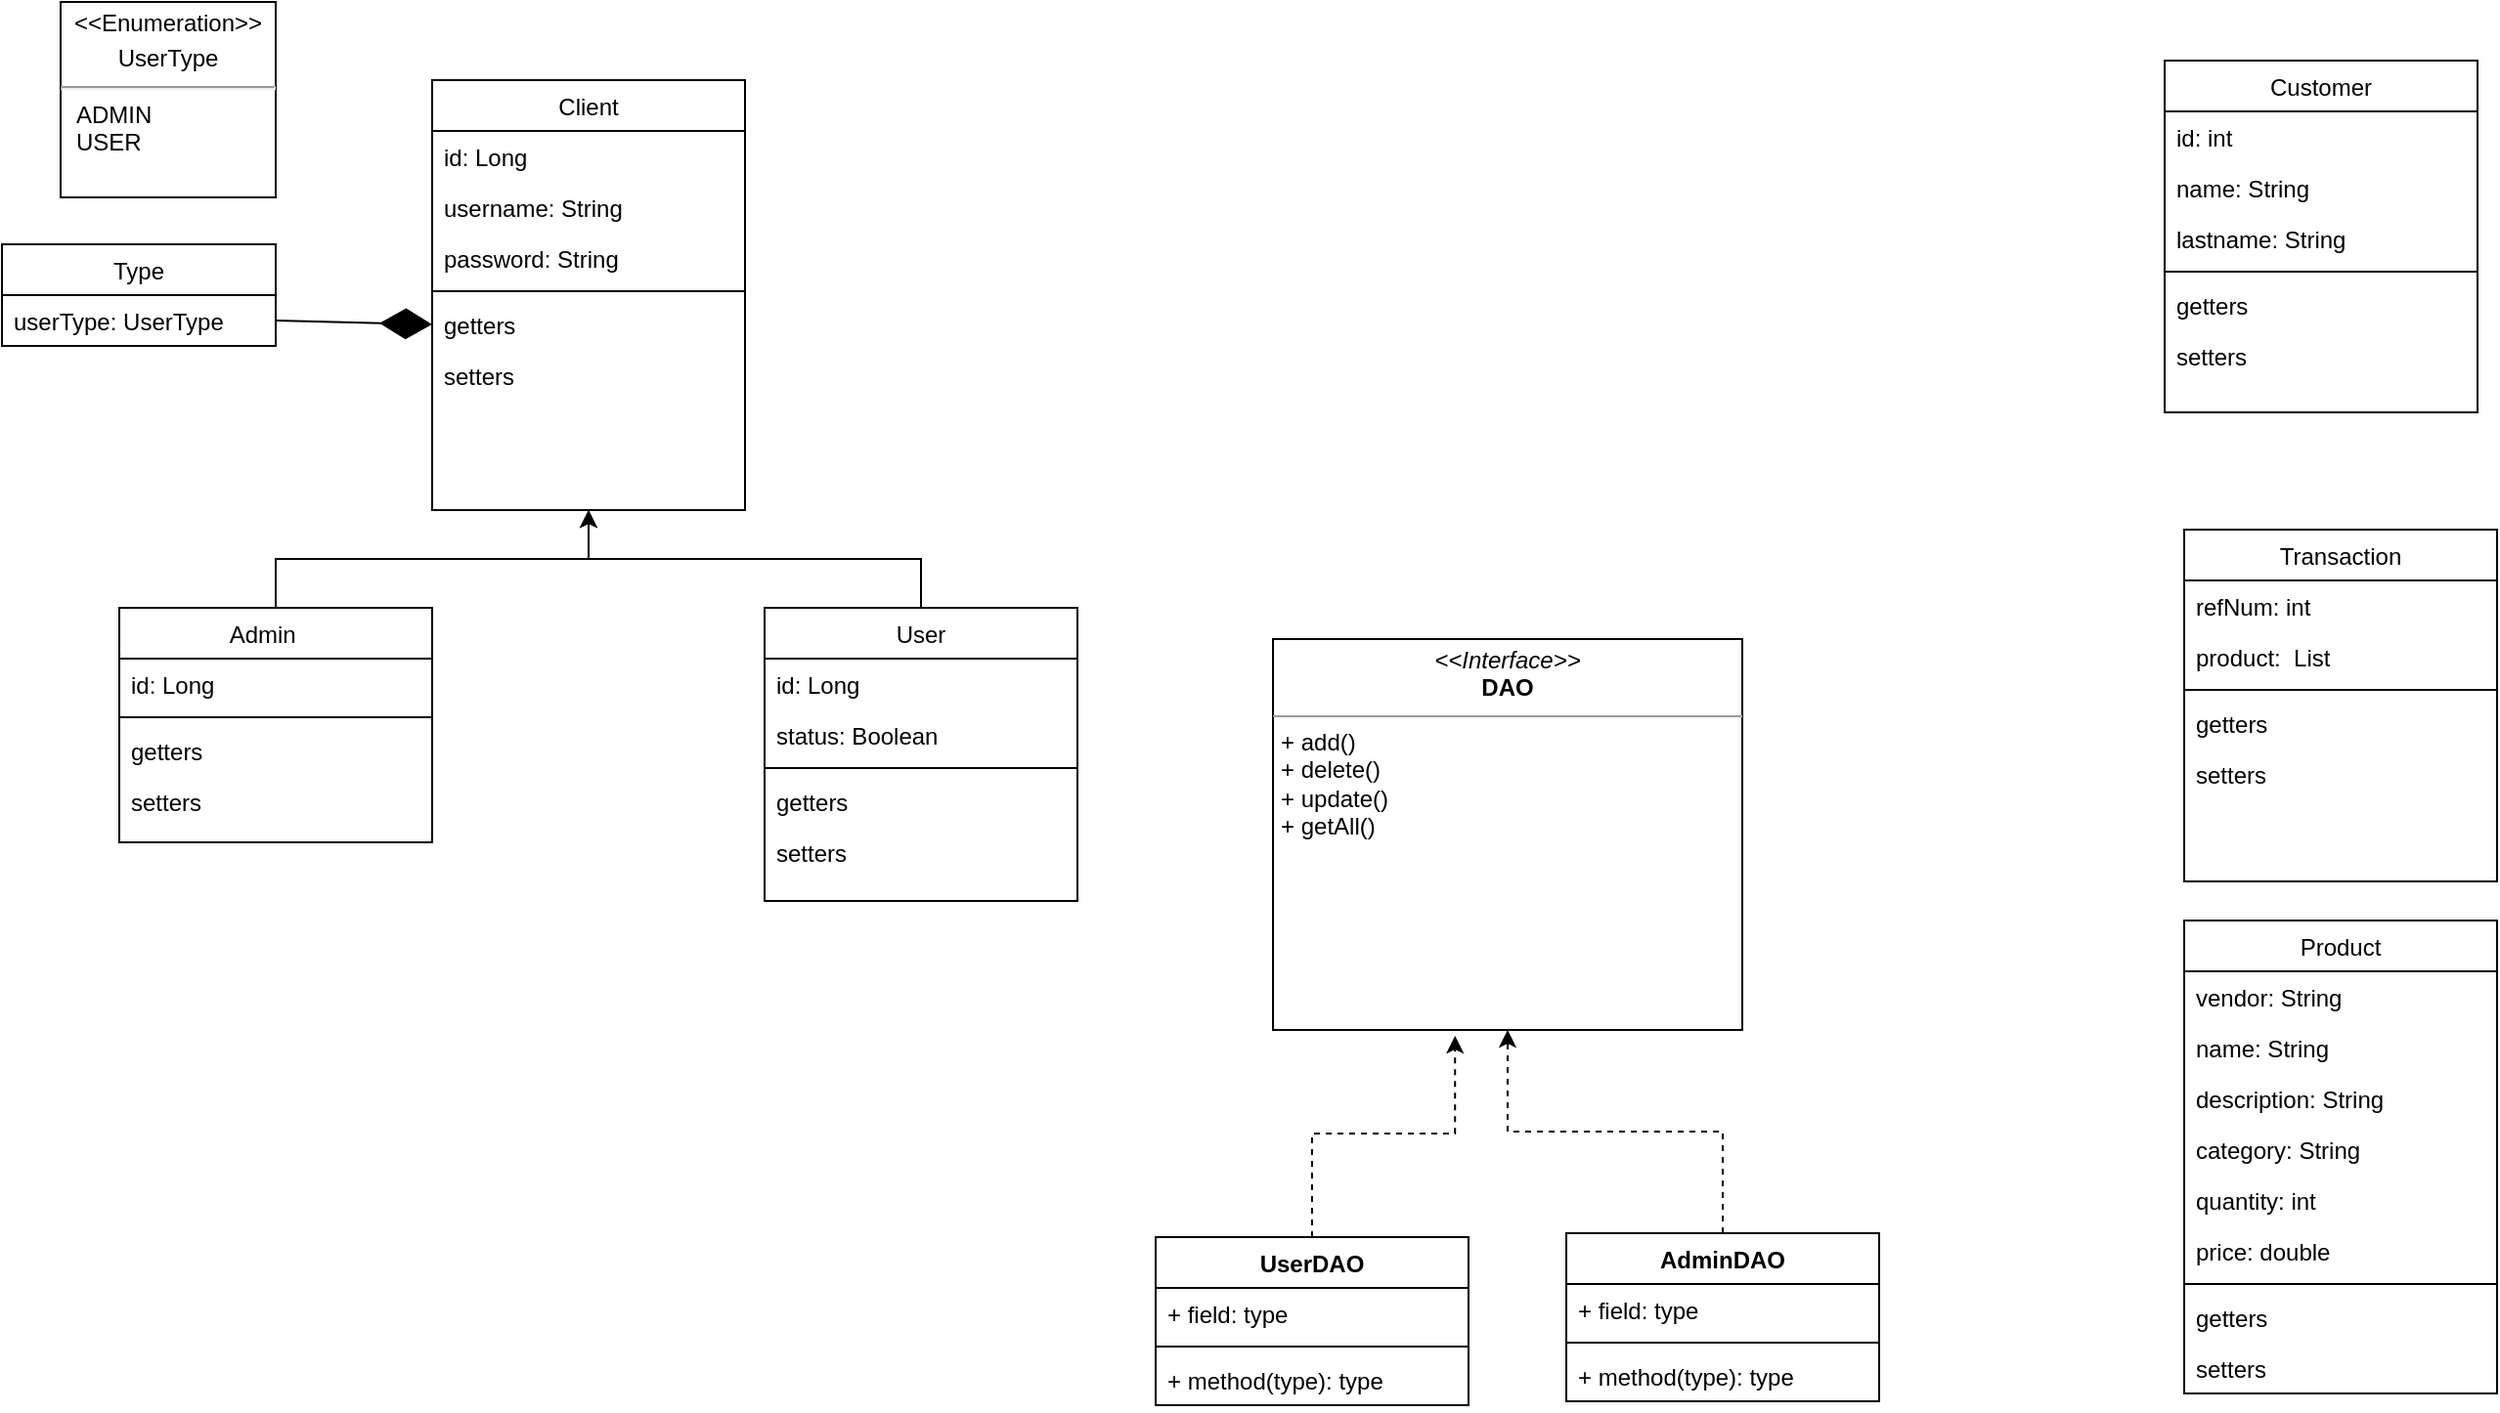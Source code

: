 <mxfile version="15.2.9" type="github"><diagram id="jYnmQTw-P0dJjfrdQT4h" name="Page-1"><mxGraphModel dx="1447" dy="820" grid="1" gridSize="10" guides="1" tooltips="1" connect="1" arrows="1" fold="1" page="1" pageScale="1" pageWidth="827" pageHeight="1169" math="0" shadow="0"><root><mxCell id="WIyWlLk6GJQsqaUBKTNV-0"/><mxCell id="WIyWlLk6GJQsqaUBKTNV-1" parent="WIyWlLk6GJQsqaUBKTNV-0"/><mxCell id="zkfFHV4jXpPFQw0GAbJ--0" value="Client" style="swimlane;fontStyle=0;align=center;verticalAlign=top;childLayout=stackLayout;horizontal=1;startSize=26;horizontalStack=0;resizeParent=1;resizeLast=0;collapsible=1;marginBottom=0;rounded=0;shadow=0;strokeWidth=1;" parent="WIyWlLk6GJQsqaUBKTNV-1" vertex="1"><mxGeometry x="270" y="50" width="160" height="220" as="geometry"><mxRectangle x="220" y="120" width="160" height="26" as="alternateBounds"/></mxGeometry></mxCell><mxCell id="zkfFHV4jXpPFQw0GAbJ--1" value="id: Long" style="text;align=left;verticalAlign=top;spacingLeft=4;spacingRight=4;overflow=hidden;rotatable=0;points=[[0,0.5],[1,0.5]];portConstraint=eastwest;" parent="zkfFHV4jXpPFQw0GAbJ--0" vertex="1"><mxGeometry y="26" width="160" height="26" as="geometry"/></mxCell><mxCell id="zkfFHV4jXpPFQw0GAbJ--2" value="username: String" style="text;align=left;verticalAlign=top;spacingLeft=4;spacingRight=4;overflow=hidden;rotatable=0;points=[[0,0.5],[1,0.5]];portConstraint=eastwest;rounded=0;shadow=0;html=0;" parent="zkfFHV4jXpPFQw0GAbJ--0" vertex="1"><mxGeometry y="52" width="160" height="26" as="geometry"/></mxCell><mxCell id="zkfFHV4jXpPFQw0GAbJ--3" value="password: String" style="text;align=left;verticalAlign=top;spacingLeft=4;spacingRight=4;overflow=hidden;rotatable=0;points=[[0,0.5],[1,0.5]];portConstraint=eastwest;rounded=0;shadow=0;html=0;" parent="zkfFHV4jXpPFQw0GAbJ--0" vertex="1"><mxGeometry y="78" width="160" height="26" as="geometry"/></mxCell><mxCell id="zkfFHV4jXpPFQw0GAbJ--4" value="" style="line;html=1;strokeWidth=1;align=left;verticalAlign=middle;spacingTop=-1;spacingLeft=3;spacingRight=3;rotatable=0;labelPosition=right;points=[];portConstraint=eastwest;" parent="zkfFHV4jXpPFQw0GAbJ--0" vertex="1"><mxGeometry y="104" width="160" height="8" as="geometry"/></mxCell><mxCell id="zkfFHV4jXpPFQw0GAbJ--5" value="getters" style="text;align=left;verticalAlign=top;spacingLeft=4;spacingRight=4;overflow=hidden;rotatable=0;points=[[0,0.5],[1,0.5]];portConstraint=eastwest;" parent="zkfFHV4jXpPFQw0GAbJ--0" vertex="1"><mxGeometry y="112" width="160" height="26" as="geometry"/></mxCell><mxCell id="MRIkemMSPU5hLv3uks3U-3" value="setters" style="text;align=left;verticalAlign=top;spacingLeft=4;spacingRight=4;overflow=hidden;rotatable=0;points=[[0,0.5],[1,0.5]];portConstraint=eastwest;" parent="zkfFHV4jXpPFQw0GAbJ--0" vertex="1"><mxGeometry y="138" width="160" height="26" as="geometry"/></mxCell><mxCell id="MRIkemMSPU5hLv3uks3U-31" value="&lt;p style=&quot;margin: 4px 0px 0px ; text-align: center&quot;&gt;&amp;lt;&amp;lt;Enumeration&amp;gt;&amp;gt;&lt;/p&gt;&lt;p style=&quot;margin: 4px 0px 0px ; text-align: center&quot;&gt;UserType&lt;/p&gt;&lt;hr&gt;&lt;p style=&quot;margin: 0px ; margin-left: 8px&quot;&gt;ADMIN&lt;/p&gt;&lt;p style=&quot;margin: 0px ; margin-left: 8px&quot;&gt;USER&lt;/p&gt;" style="verticalAlign=top;align=left;overflow=fill;fontSize=12;fontFamily=Helvetica;html=1;" parent="WIyWlLk6GJQsqaUBKTNV-1" vertex="1"><mxGeometry x="80" y="10" width="110" height="100" as="geometry"/></mxCell><mxCell id="MRIkemMSPU5hLv3uks3U-33" value="Customer" style="swimlane;fontStyle=0;align=center;verticalAlign=top;childLayout=stackLayout;horizontal=1;startSize=26;horizontalStack=0;resizeParent=1;resizeLast=0;collapsible=1;marginBottom=0;rounded=0;shadow=0;strokeWidth=1;" parent="WIyWlLk6GJQsqaUBKTNV-1" vertex="1"><mxGeometry x="1156" y="40" width="160" height="180" as="geometry"><mxRectangle x="220" y="120" width="160" height="26" as="alternateBounds"/></mxGeometry></mxCell><mxCell id="MRIkemMSPU5hLv3uks3U-34" value="id: int" style="text;align=left;verticalAlign=top;spacingLeft=4;spacingRight=4;overflow=hidden;rotatable=0;points=[[0,0.5],[1,0.5]];portConstraint=eastwest;" parent="MRIkemMSPU5hLv3uks3U-33" vertex="1"><mxGeometry y="26" width="160" height="26" as="geometry"/></mxCell><mxCell id="MRIkemMSPU5hLv3uks3U-35" value="name: String" style="text;align=left;verticalAlign=top;spacingLeft=4;spacingRight=4;overflow=hidden;rotatable=0;points=[[0,0.5],[1,0.5]];portConstraint=eastwest;rounded=0;shadow=0;html=0;" parent="MRIkemMSPU5hLv3uks3U-33" vertex="1"><mxGeometry y="52" width="160" height="26" as="geometry"/></mxCell><mxCell id="MRIkemMSPU5hLv3uks3U-36" value="lastname: String" style="text;align=left;verticalAlign=top;spacingLeft=4;spacingRight=4;overflow=hidden;rotatable=0;points=[[0,0.5],[1,0.5]];portConstraint=eastwest;rounded=0;shadow=0;html=0;" parent="MRIkemMSPU5hLv3uks3U-33" vertex="1"><mxGeometry y="78" width="160" height="26" as="geometry"/></mxCell><mxCell id="MRIkemMSPU5hLv3uks3U-39" value="" style="line;html=1;strokeWidth=1;align=left;verticalAlign=middle;spacingTop=-1;spacingLeft=3;spacingRight=3;rotatable=0;labelPosition=right;points=[];portConstraint=eastwest;" parent="MRIkemMSPU5hLv3uks3U-33" vertex="1"><mxGeometry y="104" width="160" height="8" as="geometry"/></mxCell><mxCell id="MRIkemMSPU5hLv3uks3U-40" value="getters" style="text;align=left;verticalAlign=top;spacingLeft=4;spacingRight=4;overflow=hidden;rotatable=0;points=[[0,0.5],[1,0.5]];portConstraint=eastwest;" parent="MRIkemMSPU5hLv3uks3U-33" vertex="1"><mxGeometry y="112" width="160" height="26" as="geometry"/></mxCell><mxCell id="MRIkemMSPU5hLv3uks3U-41" value="setters" style="text;align=left;verticalAlign=top;spacingLeft=4;spacingRight=4;overflow=hidden;rotatable=0;points=[[0,0.5],[1,0.5]];portConstraint=eastwest;" parent="MRIkemMSPU5hLv3uks3U-33" vertex="1"><mxGeometry y="138" width="160" height="26" as="geometry"/></mxCell><mxCell id="0JB-8NEKYNpD6FnsVSxN-0" style="edgeStyle=orthogonalEdgeStyle;rounded=0;orthogonalLoop=1;jettySize=auto;html=1;entryX=0.5;entryY=1;entryDx=0;entryDy=0;" parent="WIyWlLk6GJQsqaUBKTNV-1" source="JAgcDg9ZHxLNqCA2ZPG6-0" target="zkfFHV4jXpPFQw0GAbJ--0" edge="1"><mxGeometry relative="1" as="geometry"/></mxCell><mxCell id="JAgcDg9ZHxLNqCA2ZPG6-0" value="Admin    " style="swimlane;fontStyle=0;align=center;verticalAlign=top;childLayout=stackLayout;horizontal=1;startSize=26;horizontalStack=0;resizeParent=1;resizeLast=0;collapsible=1;marginBottom=0;rounded=0;shadow=0;strokeWidth=1;" parent="WIyWlLk6GJQsqaUBKTNV-1" vertex="1"><mxGeometry x="110" y="320" width="160" height="120" as="geometry"><mxRectangle x="220" y="120" width="160" height="26" as="alternateBounds"/></mxGeometry></mxCell><mxCell id="JAgcDg9ZHxLNqCA2ZPG6-1" value="id: Long" style="text;align=left;verticalAlign=top;spacingLeft=4;spacingRight=4;overflow=hidden;rotatable=0;points=[[0,0.5],[1,0.5]];portConstraint=eastwest;" parent="JAgcDg9ZHxLNqCA2ZPG6-0" vertex="1"><mxGeometry y="26" width="160" height="26" as="geometry"/></mxCell><mxCell id="JAgcDg9ZHxLNqCA2ZPG6-6" value="" style="line;html=1;strokeWidth=1;align=left;verticalAlign=middle;spacingTop=-1;spacingLeft=3;spacingRight=3;rotatable=0;labelPosition=right;points=[];portConstraint=eastwest;" parent="JAgcDg9ZHxLNqCA2ZPG6-0" vertex="1"><mxGeometry y="52" width="160" height="8" as="geometry"/></mxCell><mxCell id="JAgcDg9ZHxLNqCA2ZPG6-7" value="getters" style="text;align=left;verticalAlign=top;spacingLeft=4;spacingRight=4;overflow=hidden;rotatable=0;points=[[0,0.5],[1,0.5]];portConstraint=eastwest;" parent="JAgcDg9ZHxLNqCA2ZPG6-0" vertex="1"><mxGeometry y="60" width="160" height="26" as="geometry"/></mxCell><mxCell id="JAgcDg9ZHxLNqCA2ZPG6-8" value="setters" style="text;align=left;verticalAlign=top;spacingLeft=4;spacingRight=4;overflow=hidden;rotatable=0;points=[[0,0.5],[1,0.5]];portConstraint=eastwest;" parent="JAgcDg9ZHxLNqCA2ZPG6-0" vertex="1"><mxGeometry y="86" width="160" height="26" as="geometry"/></mxCell><mxCell id="0JB-8NEKYNpD6FnsVSxN-1" style="edgeStyle=orthogonalEdgeStyle;rounded=0;orthogonalLoop=1;jettySize=auto;html=1;entryX=0.5;entryY=1;entryDx=0;entryDy=0;exitX=0.5;exitY=0;exitDx=0;exitDy=0;" parent="WIyWlLk6GJQsqaUBKTNV-1" source="JAgcDg9ZHxLNqCA2ZPG6-18" target="zkfFHV4jXpPFQw0GAbJ--0" edge="1"><mxGeometry relative="1" as="geometry"><mxPoint x="520" y="310" as="sourcePoint"/></mxGeometry></mxCell><mxCell id="JAgcDg9ZHxLNqCA2ZPG6-18" value="User" style="swimlane;fontStyle=0;align=center;verticalAlign=top;childLayout=stackLayout;horizontal=1;startSize=26;horizontalStack=0;resizeParent=1;resizeLast=0;collapsible=1;marginBottom=0;rounded=0;shadow=0;strokeWidth=1;" parent="WIyWlLk6GJQsqaUBKTNV-1" vertex="1"><mxGeometry x="440" y="320" width="160" height="150" as="geometry"><mxRectangle x="220" y="120" width="160" height="26" as="alternateBounds"/></mxGeometry></mxCell><mxCell id="JAgcDg9ZHxLNqCA2ZPG6-19" value="id: Long" style="text;align=left;verticalAlign=top;spacingLeft=4;spacingRight=4;overflow=hidden;rotatable=0;points=[[0,0.5],[1,0.5]];portConstraint=eastwest;" parent="JAgcDg9ZHxLNqCA2ZPG6-18" vertex="1"><mxGeometry y="26" width="160" height="26" as="geometry"/></mxCell><mxCell id="JAgcDg9ZHxLNqCA2ZPG6-23" value="status: Boolean" style="text;align=left;verticalAlign=top;spacingLeft=4;spacingRight=4;overflow=hidden;rotatable=0;points=[[0,0.5],[1,0.5]];portConstraint=eastwest;rounded=0;shadow=0;html=0;" parent="JAgcDg9ZHxLNqCA2ZPG6-18" vertex="1"><mxGeometry y="52" width="160" height="26" as="geometry"/></mxCell><mxCell id="JAgcDg9ZHxLNqCA2ZPG6-24" value="" style="line;html=1;strokeWidth=1;align=left;verticalAlign=middle;spacingTop=-1;spacingLeft=3;spacingRight=3;rotatable=0;labelPosition=right;points=[];portConstraint=eastwest;" parent="JAgcDg9ZHxLNqCA2ZPG6-18" vertex="1"><mxGeometry y="78" width="160" height="8" as="geometry"/></mxCell><mxCell id="JAgcDg9ZHxLNqCA2ZPG6-25" value="getters" style="text;align=left;verticalAlign=top;spacingLeft=4;spacingRight=4;overflow=hidden;rotatable=0;points=[[0,0.5],[1,0.5]];portConstraint=eastwest;" parent="JAgcDg9ZHxLNqCA2ZPG6-18" vertex="1"><mxGeometry y="86" width="160" height="26" as="geometry"/></mxCell><mxCell id="JAgcDg9ZHxLNqCA2ZPG6-26" value="setters" style="text;align=left;verticalAlign=top;spacingLeft=4;spacingRight=4;overflow=hidden;rotatable=0;points=[[0,0.5],[1,0.5]];portConstraint=eastwest;" parent="JAgcDg9ZHxLNqCA2ZPG6-18" vertex="1"><mxGeometry y="112" width="160" height="26" as="geometry"/></mxCell><mxCell id="JAgcDg9ZHxLNqCA2ZPG6-31" value="Product" style="swimlane;fontStyle=0;align=center;verticalAlign=top;childLayout=stackLayout;horizontal=1;startSize=26;horizontalStack=0;resizeParent=1;resizeLast=0;collapsible=1;marginBottom=0;rounded=0;shadow=0;strokeWidth=1;" parent="WIyWlLk6GJQsqaUBKTNV-1" vertex="1"><mxGeometry x="1166" y="480" width="160" height="242" as="geometry"><mxRectangle x="220" y="120" width="160" height="26" as="alternateBounds"/></mxGeometry></mxCell><mxCell id="JAgcDg9ZHxLNqCA2ZPG6-32" value="vendor: String" style="text;align=left;verticalAlign=top;spacingLeft=4;spacingRight=4;overflow=hidden;rotatable=0;points=[[0,0.5],[1,0.5]];portConstraint=eastwest;" parent="JAgcDg9ZHxLNqCA2ZPG6-31" vertex="1"><mxGeometry y="26" width="160" height="26" as="geometry"/></mxCell><mxCell id="JAgcDg9ZHxLNqCA2ZPG6-33" value="name: String" style="text;align=left;verticalAlign=top;spacingLeft=4;spacingRight=4;overflow=hidden;rotatable=0;points=[[0,0.5],[1,0.5]];portConstraint=eastwest;rounded=0;shadow=0;html=0;" parent="JAgcDg9ZHxLNqCA2ZPG6-31" vertex="1"><mxGeometry y="52" width="160" height="26" as="geometry"/></mxCell><mxCell id="JAgcDg9ZHxLNqCA2ZPG6-34" value="description: String" style="text;align=left;verticalAlign=top;spacingLeft=4;spacingRight=4;overflow=hidden;rotatable=0;points=[[0,0.5],[1,0.5]];portConstraint=eastwest;rounded=0;shadow=0;html=0;" parent="JAgcDg9ZHxLNqCA2ZPG6-31" vertex="1"><mxGeometry y="78" width="160" height="26" as="geometry"/></mxCell><mxCell id="JAgcDg9ZHxLNqCA2ZPG6-35" value="category: String" style="text;align=left;verticalAlign=top;spacingLeft=4;spacingRight=4;overflow=hidden;rotatable=0;points=[[0,0.5],[1,0.5]];portConstraint=eastwest;rounded=0;shadow=0;html=0;" parent="JAgcDg9ZHxLNqCA2ZPG6-31" vertex="1"><mxGeometry y="104" width="160" height="26" as="geometry"/></mxCell><mxCell id="JAgcDg9ZHxLNqCA2ZPG6-39" value="quantity: int" style="text;align=left;verticalAlign=top;spacingLeft=4;spacingRight=4;overflow=hidden;rotatable=0;points=[[0,0.5],[1,0.5]];portConstraint=eastwest;rounded=0;shadow=0;html=0;" parent="JAgcDg9ZHxLNqCA2ZPG6-31" vertex="1"><mxGeometry y="130" width="160" height="26" as="geometry"/></mxCell><mxCell id="JAgcDg9ZHxLNqCA2ZPG6-40" value="price: double" style="text;align=left;verticalAlign=top;spacingLeft=4;spacingRight=4;overflow=hidden;rotatable=0;points=[[0,0.5],[1,0.5]];portConstraint=eastwest;rounded=0;shadow=0;html=0;" parent="JAgcDg9ZHxLNqCA2ZPG6-31" vertex="1"><mxGeometry y="156" width="160" height="26" as="geometry"/></mxCell><mxCell id="JAgcDg9ZHxLNqCA2ZPG6-36" value="" style="line;html=1;strokeWidth=1;align=left;verticalAlign=middle;spacingTop=-1;spacingLeft=3;spacingRight=3;rotatable=0;labelPosition=right;points=[];portConstraint=eastwest;" parent="JAgcDg9ZHxLNqCA2ZPG6-31" vertex="1"><mxGeometry y="182" width="160" height="8" as="geometry"/></mxCell><mxCell id="JAgcDg9ZHxLNqCA2ZPG6-37" value="getters" style="text;align=left;verticalAlign=top;spacingLeft=4;spacingRight=4;overflow=hidden;rotatable=0;points=[[0,0.5],[1,0.5]];portConstraint=eastwest;" parent="JAgcDg9ZHxLNqCA2ZPG6-31" vertex="1"><mxGeometry y="190" width="160" height="26" as="geometry"/></mxCell><mxCell id="JAgcDg9ZHxLNqCA2ZPG6-38" value="setters" style="text;align=left;verticalAlign=top;spacingLeft=4;spacingRight=4;overflow=hidden;rotatable=0;points=[[0,0.5],[1,0.5]];portConstraint=eastwest;" parent="JAgcDg9ZHxLNqCA2ZPG6-31" vertex="1"><mxGeometry y="216" width="160" height="26" as="geometry"/></mxCell><mxCell id="JAgcDg9ZHxLNqCA2ZPG6-42" value="Transaction" style="swimlane;fontStyle=0;align=center;verticalAlign=top;childLayout=stackLayout;horizontal=1;startSize=26;horizontalStack=0;resizeParent=1;resizeLast=0;collapsible=1;marginBottom=0;rounded=0;shadow=0;strokeWidth=1;" parent="WIyWlLk6GJQsqaUBKTNV-1" vertex="1"><mxGeometry x="1166" y="280" width="160" height="180" as="geometry"><mxRectangle x="220" y="120" width="160" height="26" as="alternateBounds"/></mxGeometry></mxCell><mxCell id="JAgcDg9ZHxLNqCA2ZPG6-43" value="refNum: int " style="text;align=left;verticalAlign=top;spacingLeft=4;spacingRight=4;overflow=hidden;rotatable=0;points=[[0,0.5],[1,0.5]];portConstraint=eastwest;" parent="JAgcDg9ZHxLNqCA2ZPG6-42" vertex="1"><mxGeometry y="26" width="160" height="26" as="geometry"/></mxCell><mxCell id="JAgcDg9ZHxLNqCA2ZPG6-44" value="product:  List" style="text;align=left;verticalAlign=top;spacingLeft=4;spacingRight=4;overflow=hidden;rotatable=0;points=[[0,0.5],[1,0.5]];portConstraint=eastwest;rounded=0;shadow=0;html=0;" parent="JAgcDg9ZHxLNqCA2ZPG6-42" vertex="1"><mxGeometry y="52" width="160" height="26" as="geometry"/></mxCell><mxCell id="JAgcDg9ZHxLNqCA2ZPG6-46" value="" style="line;html=1;strokeWidth=1;align=left;verticalAlign=middle;spacingTop=-1;spacingLeft=3;spacingRight=3;rotatable=0;labelPosition=right;points=[];portConstraint=eastwest;" parent="JAgcDg9ZHxLNqCA2ZPG6-42" vertex="1"><mxGeometry y="78" width="160" height="8" as="geometry"/></mxCell><mxCell id="JAgcDg9ZHxLNqCA2ZPG6-47" value="getters" style="text;align=left;verticalAlign=top;spacingLeft=4;spacingRight=4;overflow=hidden;rotatable=0;points=[[0,0.5],[1,0.5]];portConstraint=eastwest;" parent="JAgcDg9ZHxLNqCA2ZPG6-42" vertex="1"><mxGeometry y="86" width="160" height="26" as="geometry"/></mxCell><mxCell id="JAgcDg9ZHxLNqCA2ZPG6-48" value="setters" style="text;align=left;verticalAlign=top;spacingLeft=4;spacingRight=4;overflow=hidden;rotatable=0;points=[[0,0.5],[1,0.5]];portConstraint=eastwest;" parent="JAgcDg9ZHxLNqCA2ZPG6-42" vertex="1"><mxGeometry y="112" width="160" height="26" as="geometry"/></mxCell><mxCell id="JAgcDg9ZHxLNqCA2ZPG6-49" value="&lt;p style=&quot;margin: 0px ; margin-top: 4px ; text-align: center&quot;&gt;&lt;i&gt;&amp;lt;&amp;lt;Interface&amp;gt;&amp;gt;&lt;/i&gt;&lt;br&gt;&lt;b&gt;DAO&lt;/b&gt;&lt;/p&gt;&lt;hr size=&quot;1&quot;&gt;&lt;p style=&quot;margin: 0px ; margin-left: 4px&quot;&gt;&lt;/p&gt;&lt;p style=&quot;margin: 0px ; margin-left: 4px&quot;&gt;+ add()&lt;br&gt;+ delete()&lt;/p&gt;&lt;p style=&quot;margin: 0px ; margin-left: 4px&quot;&gt;+ update()&lt;/p&gt;&lt;p style=&quot;margin: 0px ; margin-left: 4px&quot;&gt;+ getAll()&lt;/p&gt;" style="verticalAlign=top;align=left;overflow=fill;fontSize=12;fontFamily=Helvetica;html=1;" parent="WIyWlLk6GJQsqaUBKTNV-1" vertex="1"><mxGeometry x="700" y="336" width="240" height="200" as="geometry"/></mxCell><mxCell id="JAgcDg9ZHxLNqCA2ZPG6-61" style="edgeStyle=orthogonalEdgeStyle;rounded=0;orthogonalLoop=1;jettySize=auto;html=1;exitX=0.5;exitY=0;exitDx=0;exitDy=0;entryX=0.388;entryY=1.015;entryDx=0;entryDy=0;entryPerimeter=0;dashed=1;" parent="WIyWlLk6GJQsqaUBKTNV-1" source="JAgcDg9ZHxLNqCA2ZPG6-50" target="JAgcDg9ZHxLNqCA2ZPG6-49" edge="1"><mxGeometry relative="1" as="geometry"/></mxCell><mxCell id="JAgcDg9ZHxLNqCA2ZPG6-50" value="UserDAO" style="swimlane;fontStyle=1;align=center;verticalAlign=top;childLayout=stackLayout;horizontal=1;startSize=26;horizontalStack=0;resizeParent=1;resizeParentMax=0;resizeLast=0;collapsible=1;marginBottom=0;" parent="WIyWlLk6GJQsqaUBKTNV-1" vertex="1"><mxGeometry x="640" y="642" width="160" height="86" as="geometry"/></mxCell><mxCell id="JAgcDg9ZHxLNqCA2ZPG6-51" value="+ field: type" style="text;strokeColor=none;fillColor=none;align=left;verticalAlign=top;spacingLeft=4;spacingRight=4;overflow=hidden;rotatable=0;points=[[0,0.5],[1,0.5]];portConstraint=eastwest;" parent="JAgcDg9ZHxLNqCA2ZPG6-50" vertex="1"><mxGeometry y="26" width="160" height="26" as="geometry"/></mxCell><mxCell id="JAgcDg9ZHxLNqCA2ZPG6-52" value="" style="line;strokeWidth=1;fillColor=none;align=left;verticalAlign=middle;spacingTop=-1;spacingLeft=3;spacingRight=3;rotatable=0;labelPosition=right;points=[];portConstraint=eastwest;" parent="JAgcDg9ZHxLNqCA2ZPG6-50" vertex="1"><mxGeometry y="52" width="160" height="8" as="geometry"/></mxCell><mxCell id="JAgcDg9ZHxLNqCA2ZPG6-53" value="+ method(type): type" style="text;strokeColor=none;fillColor=none;align=left;verticalAlign=top;spacingLeft=4;spacingRight=4;overflow=hidden;rotatable=0;points=[[0,0.5],[1,0.5]];portConstraint=eastwest;" parent="JAgcDg9ZHxLNqCA2ZPG6-50" vertex="1"><mxGeometry y="60" width="160" height="26" as="geometry"/></mxCell><mxCell id="JAgcDg9ZHxLNqCA2ZPG6-59" style="edgeStyle=orthogonalEdgeStyle;rounded=0;orthogonalLoop=1;jettySize=auto;html=1;exitX=0.5;exitY=0;exitDx=0;exitDy=0;dashed=1;" parent="WIyWlLk6GJQsqaUBKTNV-1" source="JAgcDg9ZHxLNqCA2ZPG6-54" target="JAgcDg9ZHxLNqCA2ZPG6-49" edge="1"><mxGeometry relative="1" as="geometry"/></mxCell><mxCell id="JAgcDg9ZHxLNqCA2ZPG6-54" value="AdminDAO" style="swimlane;fontStyle=1;align=center;verticalAlign=top;childLayout=stackLayout;horizontal=1;startSize=26;horizontalStack=0;resizeParent=1;resizeParentMax=0;resizeLast=0;collapsible=1;marginBottom=0;" parent="WIyWlLk6GJQsqaUBKTNV-1" vertex="1"><mxGeometry x="850" y="640" width="160" height="86" as="geometry"/></mxCell><mxCell id="JAgcDg9ZHxLNqCA2ZPG6-55" value="+ field: type" style="text;strokeColor=none;fillColor=none;align=left;verticalAlign=top;spacingLeft=4;spacingRight=4;overflow=hidden;rotatable=0;points=[[0,0.5],[1,0.5]];portConstraint=eastwest;" parent="JAgcDg9ZHxLNqCA2ZPG6-54" vertex="1"><mxGeometry y="26" width="160" height="26" as="geometry"/></mxCell><mxCell id="JAgcDg9ZHxLNqCA2ZPG6-56" value="" style="line;strokeWidth=1;fillColor=none;align=left;verticalAlign=middle;spacingTop=-1;spacingLeft=3;spacingRight=3;rotatable=0;labelPosition=right;points=[];portConstraint=eastwest;" parent="JAgcDg9ZHxLNqCA2ZPG6-54" vertex="1"><mxGeometry y="52" width="160" height="8" as="geometry"/></mxCell><mxCell id="JAgcDg9ZHxLNqCA2ZPG6-57" value="+ method(type): type" style="text;strokeColor=none;fillColor=none;align=left;verticalAlign=top;spacingLeft=4;spacingRight=4;overflow=hidden;rotatable=0;points=[[0,0.5],[1,0.5]];portConstraint=eastwest;" parent="JAgcDg9ZHxLNqCA2ZPG6-54" vertex="1"><mxGeometry y="60" width="160" height="26" as="geometry"/></mxCell><mxCell id="z_J4EO0wuJ0T5YfPh3AR-2" value="Type" style="swimlane;fontStyle=0;childLayout=stackLayout;horizontal=1;startSize=26;fillColor=none;horizontalStack=0;resizeParent=1;resizeParentMax=0;resizeLast=0;collapsible=1;marginBottom=0;" parent="WIyWlLk6GJQsqaUBKTNV-1" vertex="1"><mxGeometry x="50" y="134" width="140" height="52" as="geometry"/></mxCell><mxCell id="z_J4EO0wuJ0T5YfPh3AR-3" value="userType: UserType" style="text;strokeColor=none;fillColor=none;align=left;verticalAlign=top;spacingLeft=4;spacingRight=4;overflow=hidden;rotatable=0;points=[[0,0.5],[1,0.5]];portConstraint=eastwest;" parent="z_J4EO0wuJ0T5YfPh3AR-2" vertex="1"><mxGeometry y="26" width="140" height="26" as="geometry"/></mxCell><mxCell id="z_J4EO0wuJ0T5YfPh3AR-8" value="" style="endArrow=diamondThin;endFill=1;endSize=24;html=1;entryX=0;entryY=0.5;entryDx=0;entryDy=0;exitX=1;exitY=0.5;exitDx=0;exitDy=0;" parent="WIyWlLk6GJQsqaUBKTNV-1" source="z_J4EO0wuJ0T5YfPh3AR-3" target="zkfFHV4jXpPFQw0GAbJ--5" edge="1"><mxGeometry width="160" relative="1" as="geometry"><mxPoint x="240" y="130" as="sourcePoint"/><mxPoint x="230" y="78.5" as="targetPoint"/></mxGeometry></mxCell></root></mxGraphModel></diagram></mxfile>